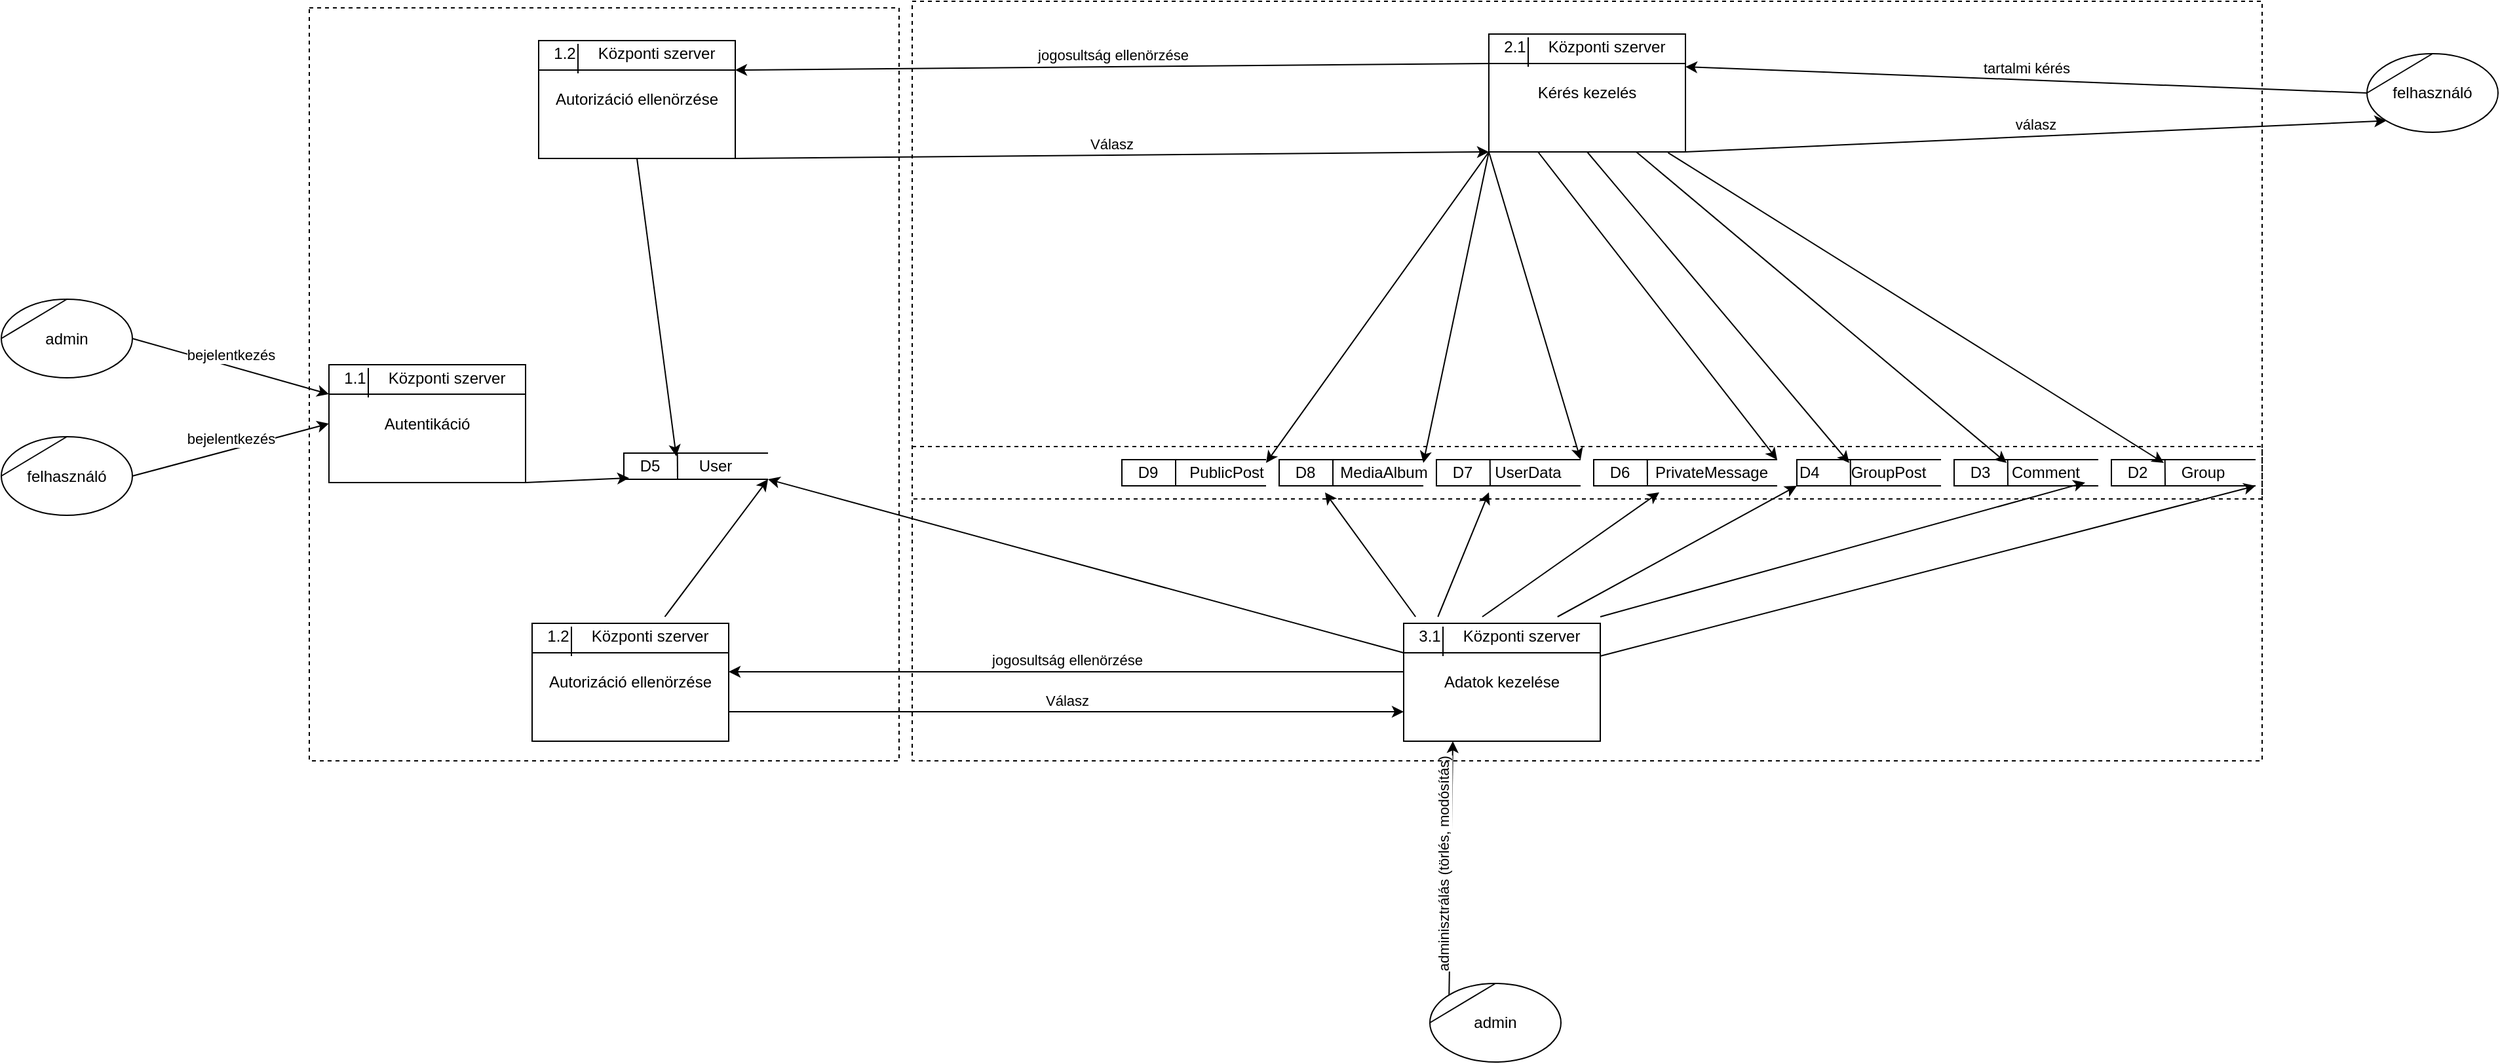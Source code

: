 <mxfile version="15.5.6" type="device"><diagram id="shE9v0hnylNguthQycy4" name="Page-1"><mxGraphModel dx="2881" dy="1246" grid="1" gridSize="10" guides="1" tooltips="1" connect="1" arrows="1" fold="1" page="1" pageScale="1" pageWidth="850" pageHeight="1100" math="0" shadow="0"><root><mxCell id="0"/><mxCell id="1" parent="0"/><mxCell id="be3AMiHYgtLkQ3gNRqeP-2" value="Kérés kezelés" style="rounded=0;whiteSpace=wrap;html=1;fillColor=default;" parent="1" vertex="1"><mxGeometry x="420" y="85" width="150" height="90" as="geometry"/></mxCell><mxCell id="be3AMiHYgtLkQ3gNRqeP-3" value="2.1" style="text;html=1;strokeColor=none;fillColor=none;align=center;verticalAlign=middle;whiteSpace=wrap;rounded=0;" parent="1" vertex="1"><mxGeometry x="410" y="80" width="60" height="30" as="geometry"/></mxCell><mxCell id="be3AMiHYgtLkQ3gNRqeP-4" value="Központi szerver" style="text;html=1;strokeColor=none;fillColor=none;align=center;verticalAlign=middle;whiteSpace=wrap;rounded=0;" parent="1" vertex="1"><mxGeometry x="450" y="80" width="120" height="30" as="geometry"/></mxCell><mxCell id="be3AMiHYgtLkQ3gNRqeP-5" value="" style="endArrow=none;html=1;rounded=0;entryX=1;entryY=0.25;entryDx=0;entryDy=0;exitX=0;exitY=0.25;exitDx=0;exitDy=0;" parent="1" source="be3AMiHYgtLkQ3gNRqeP-2" target="be3AMiHYgtLkQ3gNRqeP-2" edge="1"><mxGeometry width="50" height="50" relative="1" as="geometry"><mxPoint x="280" y="405" as="sourcePoint"/><mxPoint x="330" y="355" as="targetPoint"/></mxGeometry></mxCell><mxCell id="be3AMiHYgtLkQ3gNRqeP-6" value="" style="endArrow=none;html=1;rounded=0;entryX=0;entryY=0.25;entryDx=0;entryDy=0;exitX=0;exitY=1;exitDx=0;exitDy=0;" parent="1" source="be3AMiHYgtLkQ3gNRqeP-4" target="be3AMiHYgtLkQ3gNRqeP-4" edge="1"><mxGeometry width="50" height="50" relative="1" as="geometry"><mxPoint x="280" y="405" as="sourcePoint"/><mxPoint x="330" y="355" as="targetPoint"/></mxGeometry></mxCell><mxCell id="be3AMiHYgtLkQ3gNRqeP-8" value="&lt;div&gt;felhasználó&lt;/div&gt;" style="ellipse;whiteSpace=wrap;html=1;" parent="1" vertex="1"><mxGeometry x="1090" y="100" width="100" height="60" as="geometry"/></mxCell><mxCell id="be3AMiHYgtLkQ3gNRqeP-9" value="tartalmi kérés" style="endArrow=classic;html=1;rounded=0;entryX=1;entryY=1;entryDx=0;entryDy=0;exitX=0;exitY=0.5;exitDx=0;exitDy=0;horizontal=1;verticalAlign=bottom;" parent="1" source="be3AMiHYgtLkQ3gNRqeP-8" target="be3AMiHYgtLkQ3gNRqeP-4" edge="1"><mxGeometry width="50" height="50" relative="1" as="geometry"><mxPoint x="400" y="350" as="sourcePoint"/><mxPoint x="450" y="300" as="targetPoint"/></mxGeometry></mxCell><mxCell id="be3AMiHYgtLkQ3gNRqeP-10" value="Autorizáció ellenörzése" style="rounded=0;whiteSpace=wrap;html=1;fillColor=default;" parent="1" vertex="1"><mxGeometry x="-305" y="90" width="150" height="90" as="geometry"/></mxCell><mxCell id="be3AMiHYgtLkQ3gNRqeP-11" value="1.2" style="text;html=1;strokeColor=none;fillColor=none;align=center;verticalAlign=middle;whiteSpace=wrap;rounded=0;" parent="1" vertex="1"><mxGeometry x="-315" y="85" width="60" height="30" as="geometry"/></mxCell><mxCell id="be3AMiHYgtLkQ3gNRqeP-12" value="Központi szerver" style="text;html=1;strokeColor=none;fillColor=none;align=center;verticalAlign=middle;whiteSpace=wrap;rounded=0;" parent="1" vertex="1"><mxGeometry x="-275" y="85" width="120" height="30" as="geometry"/></mxCell><mxCell id="be3AMiHYgtLkQ3gNRqeP-13" value="" style="endArrow=none;html=1;rounded=0;entryX=1;entryY=0.25;entryDx=0;entryDy=0;exitX=0;exitY=0.25;exitDx=0;exitDy=0;" parent="1" source="be3AMiHYgtLkQ3gNRqeP-10" target="be3AMiHYgtLkQ3gNRqeP-10" edge="1"><mxGeometry width="50" height="50" relative="1" as="geometry"><mxPoint x="-445" y="410" as="sourcePoint"/><mxPoint x="-395" y="360" as="targetPoint"/></mxGeometry></mxCell><mxCell id="be3AMiHYgtLkQ3gNRqeP-14" value="" style="endArrow=none;html=1;rounded=0;entryX=0;entryY=0.25;entryDx=0;entryDy=0;exitX=0;exitY=1;exitDx=0;exitDy=0;" parent="1" source="be3AMiHYgtLkQ3gNRqeP-12" target="be3AMiHYgtLkQ3gNRqeP-12" edge="1"><mxGeometry width="50" height="50" relative="1" as="geometry"><mxPoint x="-445" y="410" as="sourcePoint"/><mxPoint x="-395" y="360" as="targetPoint"/></mxGeometry></mxCell><mxCell id="be3AMiHYgtLkQ3gNRqeP-15" value="jogosultság ellenörzése" style="endArrow=classic;html=1;rounded=0;entryX=1;entryY=0.25;entryDx=0;entryDy=0;exitX=0;exitY=0.25;exitDx=0;exitDy=0;verticalAlign=bottom;" parent="1" source="be3AMiHYgtLkQ3gNRqeP-2" target="be3AMiHYgtLkQ3gNRqeP-10" edge="1"><mxGeometry width="50" height="50" relative="1" as="geometry"><mxPoint x="400" y="350" as="sourcePoint"/><mxPoint x="450" y="300" as="targetPoint"/></mxGeometry></mxCell><mxCell id="be3AMiHYgtLkQ3gNRqeP-16" value="Válasz" style="endArrow=classic;html=1;rounded=0;entryX=0;entryY=1;entryDx=0;entryDy=0;exitX=1;exitY=1;exitDx=0;exitDy=0;verticalAlign=bottom;startArrow=none;" parent="1" source="be3AMiHYgtLkQ3gNRqeP-10" target="be3AMiHYgtLkQ3gNRqeP-2" edge="1"><mxGeometry width="50" height="50" relative="1" as="geometry"><mxPoint x="400" y="350" as="sourcePoint"/><mxPoint x="450" y="300" as="targetPoint"/></mxGeometry></mxCell><mxCell id="be3AMiHYgtLkQ3gNRqeP-21" value="" style="strokeWidth=1;html=1;shape=mxgraph.flowchart.annotation_1;align=left;pointerEvents=1;fillColor=#FFFFFF;" parent="1" vertex="1"><mxGeometry x="500" y="410" width="140" height="20" as="geometry"/></mxCell><mxCell id="be3AMiHYgtLkQ3gNRqeP-22" value="" style="endArrow=none;html=1;rounded=0;entryX=0.292;entryY=-0.017;entryDx=0;entryDy=0;entryPerimeter=0;" parent="1" target="be3AMiHYgtLkQ3gNRqeP-21" edge="1"><mxGeometry width="50" height="50" relative="1" as="geometry"><mxPoint x="541" y="430" as="sourcePoint"/><mxPoint x="541" y="415" as="targetPoint"/></mxGeometry></mxCell><mxCell id="be3AMiHYgtLkQ3gNRqeP-23" value="D6" style="text;html=1;strokeColor=none;fillColor=none;align=center;verticalAlign=middle;whiteSpace=wrap;rounded=0;" parent="1" vertex="1"><mxGeometry x="490" y="405" width="60" height="30" as="geometry"/></mxCell><mxCell id="be3AMiHYgtLkQ3gNRqeP-24" value="PrivateMessage" style="text;html=1;strokeColor=none;fillColor=none;align=center;verticalAlign=middle;whiteSpace=wrap;rounded=0;" parent="1" vertex="1"><mxGeometry x="560" y="405" width="60" height="30" as="geometry"/></mxCell><mxCell id="be3AMiHYgtLkQ3gNRqeP-25" value="" style="strokeWidth=1;html=1;shape=mxgraph.flowchart.annotation_1;align=left;pointerEvents=1;fillColor=#FFFFFF;" parent="1" vertex="1"><mxGeometry x="380" y="410" width="110" height="20" as="geometry"/></mxCell><mxCell id="be3AMiHYgtLkQ3gNRqeP-26" value="" style="endArrow=none;html=1;rounded=0;entryX=0.014;entryY=0.163;entryDx=0;entryDy=0;entryPerimeter=0;" parent="1" target="be3AMiHYgtLkQ3gNRqeP-28" edge="1"><mxGeometry width="50" height="50" relative="1" as="geometry"><mxPoint x="421" y="430" as="sourcePoint"/><mxPoint x="490" y="450" as="targetPoint"/></mxGeometry></mxCell><mxCell id="be3AMiHYgtLkQ3gNRqeP-27" value="D7" style="text;html=1;strokeColor=none;fillColor=none;align=center;verticalAlign=middle;whiteSpace=wrap;rounded=0;" parent="1" vertex="1"><mxGeometry x="370" y="405" width="60" height="30" as="geometry"/></mxCell><mxCell id="be3AMiHYgtLkQ3gNRqeP-28" value="UserData" style="text;html=1;strokeColor=none;fillColor=none;align=center;verticalAlign=middle;whiteSpace=wrap;rounded=0;" parent="1" vertex="1"><mxGeometry x="420" y="405" width="60" height="30" as="geometry"/></mxCell><mxCell id="be3AMiHYgtLkQ3gNRqeP-29" value="" style="strokeWidth=1;html=1;shape=mxgraph.flowchart.annotation_1;align=left;pointerEvents=1;fillColor=#FFFFFF;" parent="1" vertex="1"><mxGeometry x="260" y="410" width="110" height="20" as="geometry"/></mxCell><mxCell id="be3AMiHYgtLkQ3gNRqeP-30" value="" style="endArrow=none;html=1;rounded=0;" parent="1" edge="1"><mxGeometry width="50" height="50" relative="1" as="geometry"><mxPoint x="301" y="430" as="sourcePoint"/><mxPoint x="301" y="410" as="targetPoint"/></mxGeometry></mxCell><mxCell id="be3AMiHYgtLkQ3gNRqeP-31" value="D8" style="text;html=1;strokeColor=none;fillColor=none;align=center;verticalAlign=middle;whiteSpace=wrap;rounded=0;" parent="1" vertex="1"><mxGeometry x="250" y="405" width="60" height="30" as="geometry"/></mxCell><mxCell id="be3AMiHYgtLkQ3gNRqeP-32" value="MediaAlbum" style="text;html=1;strokeColor=none;fillColor=none;align=center;verticalAlign=middle;whiteSpace=wrap;rounded=0;" parent="1" vertex="1"><mxGeometry x="310" y="405" width="60" height="30" as="geometry"/></mxCell><mxCell id="be3AMiHYgtLkQ3gNRqeP-33" value="" style="strokeWidth=1;html=1;shape=mxgraph.flowchart.annotation_1;align=left;pointerEvents=1;fillColor=#FFFFFF;" parent="1" vertex="1"><mxGeometry x="140" y="410" width="110" height="20" as="geometry"/></mxCell><mxCell id="be3AMiHYgtLkQ3gNRqeP-34" value="" style="endArrow=none;html=1;rounded=0;" parent="1" edge="1"><mxGeometry width="50" height="50" relative="1" as="geometry"><mxPoint x="181" y="430" as="sourcePoint"/><mxPoint x="181" y="410" as="targetPoint"/></mxGeometry></mxCell><mxCell id="be3AMiHYgtLkQ3gNRqeP-35" value="D9" style="text;html=1;strokeColor=none;fillColor=none;align=center;verticalAlign=middle;whiteSpace=wrap;rounded=0;" parent="1" vertex="1"><mxGeometry x="130" y="405" width="60" height="30" as="geometry"/></mxCell><mxCell id="be3AMiHYgtLkQ3gNRqeP-36" value="PublicPost" style="text;html=1;strokeColor=none;fillColor=none;align=center;verticalAlign=middle;whiteSpace=wrap;rounded=0;" parent="1" vertex="1"><mxGeometry x="190" y="405" width="60" height="30" as="geometry"/></mxCell><mxCell id="be3AMiHYgtLkQ3gNRqeP-48" value="" style="strokeWidth=1;html=1;shape=mxgraph.flowchart.annotation_1;align=left;pointerEvents=1;fillColor=#FFFFFF;" parent="1" vertex="1"><mxGeometry x="895" y="410" width="110" height="20" as="geometry"/></mxCell><mxCell id="be3AMiHYgtLkQ3gNRqeP-49" value="" style="endArrow=none;html=1;rounded=0;entryX=0.014;entryY=0.163;entryDx=0;entryDy=0;entryPerimeter=0;" parent="1" target="be3AMiHYgtLkQ3gNRqeP-51" edge="1"><mxGeometry width="50" height="50" relative="1" as="geometry"><mxPoint x="936" y="430" as="sourcePoint"/><mxPoint x="1005" y="450" as="targetPoint"/></mxGeometry></mxCell><mxCell id="be3AMiHYgtLkQ3gNRqeP-50" value="D2" style="text;html=1;strokeColor=none;fillColor=none;align=center;verticalAlign=middle;whiteSpace=wrap;rounded=0;" parent="1" vertex="1"><mxGeometry x="885" y="405" width="60" height="30" as="geometry"/></mxCell><mxCell id="be3AMiHYgtLkQ3gNRqeP-51" value="Group" style="text;html=1;strokeColor=none;fillColor=none;align=center;verticalAlign=middle;whiteSpace=wrap;rounded=0;" parent="1" vertex="1"><mxGeometry x="935" y="405" width="60" height="30" as="geometry"/></mxCell><mxCell id="be3AMiHYgtLkQ3gNRqeP-52" value="" style="strokeWidth=1;html=1;shape=mxgraph.flowchart.annotation_1;align=left;pointerEvents=1;fillColor=#FFFFFF;" parent="1" vertex="1"><mxGeometry x="775" y="410" width="110" height="20" as="geometry"/></mxCell><mxCell id="be3AMiHYgtLkQ3gNRqeP-53" value="" style="endArrow=none;html=1;rounded=0;entryX=0.014;entryY=0.163;entryDx=0;entryDy=0;entryPerimeter=0;" parent="1" target="be3AMiHYgtLkQ3gNRqeP-55" edge="1"><mxGeometry width="50" height="50" relative="1" as="geometry"><mxPoint x="816" y="430" as="sourcePoint"/><mxPoint x="885" y="450" as="targetPoint"/></mxGeometry></mxCell><mxCell id="be3AMiHYgtLkQ3gNRqeP-54" value="D3" style="text;html=1;strokeColor=none;fillColor=none;align=center;verticalAlign=middle;whiteSpace=wrap;rounded=0;" parent="1" vertex="1"><mxGeometry x="765" y="405" width="60" height="30" as="geometry"/></mxCell><mxCell id="be3AMiHYgtLkQ3gNRqeP-55" value="&lt;div&gt;Comment&lt;/div&gt;" style="text;html=1;strokeColor=none;fillColor=none;align=center;verticalAlign=middle;whiteSpace=wrap;rounded=0;" parent="1" vertex="1"><mxGeometry x="815" y="405" width="60" height="30" as="geometry"/></mxCell><mxCell id="be3AMiHYgtLkQ3gNRqeP-56" value="D4" style="strokeWidth=1;html=1;shape=mxgraph.flowchart.annotation_1;align=left;pointerEvents=1;fillColor=#FFFFFF;" parent="1" vertex="1"><mxGeometry x="655" y="410" width="110" height="20" as="geometry"/></mxCell><mxCell id="be3AMiHYgtLkQ3gNRqeP-57" value="" style="endArrow=none;html=1;rounded=0;entryX=0.014;entryY=0.163;entryDx=0;entryDy=0;entryPerimeter=0;" parent="1" target="be3AMiHYgtLkQ3gNRqeP-58" edge="1"><mxGeometry width="50" height="50" relative="1" as="geometry"><mxPoint x="696" y="430" as="sourcePoint"/><mxPoint x="765" y="450" as="targetPoint"/></mxGeometry></mxCell><mxCell id="be3AMiHYgtLkQ3gNRqeP-58" value="GroupPost" style="text;html=1;strokeColor=none;fillColor=none;align=center;verticalAlign=middle;whiteSpace=wrap;rounded=0;" parent="1" vertex="1"><mxGeometry x="695" y="405" width="60" height="30" as="geometry"/></mxCell><mxCell id="be3AMiHYgtLkQ3gNRqeP-59" value="válasz" style="endArrow=classic;html=1;rounded=0;entryX=0;entryY=1;entryDx=0;entryDy=0;exitX=1;exitY=1;exitDx=0;exitDy=0;verticalAlign=bottom;" parent="1" source="be3AMiHYgtLkQ3gNRqeP-2" target="be3AMiHYgtLkQ3gNRqeP-8" edge="1"><mxGeometry width="50" height="50" relative="1" as="geometry"><mxPoint x="400" y="350" as="sourcePoint"/><mxPoint x="450" y="300" as="targetPoint"/></mxGeometry></mxCell><mxCell id="be3AMiHYgtLkQ3gNRqeP-60" value="" style="endArrow=classic;html=1;rounded=0;entryX=1;entryY=0.25;entryDx=0;entryDy=0;exitX=0;exitY=1;exitDx=0;exitDy=0;" parent="1" source="be3AMiHYgtLkQ3gNRqeP-2" target="be3AMiHYgtLkQ3gNRqeP-36" edge="1"><mxGeometry width="50" height="50" relative="1" as="geometry"><mxPoint x="400" y="320" as="sourcePoint"/><mxPoint x="450" y="270" as="targetPoint"/></mxGeometry></mxCell><mxCell id="be3AMiHYgtLkQ3gNRqeP-61" value="" style="endArrow=classic;html=1;rounded=0;entryX=1;entryY=0.25;entryDx=0;entryDy=0;exitX=0;exitY=1;exitDx=0;exitDy=0;" parent="1" source="be3AMiHYgtLkQ3gNRqeP-2" target="be3AMiHYgtLkQ3gNRqeP-32" edge="1"><mxGeometry width="50" height="50" relative="1" as="geometry"><mxPoint x="400" y="260" as="sourcePoint"/><mxPoint x="450" y="210" as="targetPoint"/></mxGeometry></mxCell><mxCell id="be3AMiHYgtLkQ3gNRqeP-62" value="" style="endArrow=classic;html=1;rounded=0;entryX=1;entryY=0;entryDx=0;entryDy=0;entryPerimeter=0;exitX=0;exitY=1;exitDx=0;exitDy=0;" parent="1" source="be3AMiHYgtLkQ3gNRqeP-2" target="be3AMiHYgtLkQ3gNRqeP-25" edge="1"><mxGeometry width="50" height="50" relative="1" as="geometry"><mxPoint x="400" y="260" as="sourcePoint"/><mxPoint x="450" y="210" as="targetPoint"/></mxGeometry></mxCell><mxCell id="be3AMiHYgtLkQ3gNRqeP-63" value="" style="endArrow=classic;html=1;rounded=0;entryX=1;entryY=0;entryDx=0;entryDy=0;entryPerimeter=0;exitX=0.25;exitY=1;exitDx=0;exitDy=0;" parent="1" source="be3AMiHYgtLkQ3gNRqeP-2" target="be3AMiHYgtLkQ3gNRqeP-21" edge="1"><mxGeometry width="50" height="50" relative="1" as="geometry"><mxPoint x="400" y="260" as="sourcePoint"/><mxPoint x="450" y="210" as="targetPoint"/></mxGeometry></mxCell><mxCell id="be3AMiHYgtLkQ3gNRqeP-64" value="" style="endArrow=classic;html=1;rounded=0;entryX=0;entryY=0.25;entryDx=0;entryDy=0;exitX=0.5;exitY=1;exitDx=0;exitDy=0;" parent="1" source="be3AMiHYgtLkQ3gNRqeP-2" target="be3AMiHYgtLkQ3gNRqeP-58" edge="1"><mxGeometry width="50" height="50" relative="1" as="geometry"><mxPoint x="400" y="260" as="sourcePoint"/><mxPoint x="450" y="210" as="targetPoint"/></mxGeometry></mxCell><mxCell id="be3AMiHYgtLkQ3gNRqeP-65" value="" style="endArrow=classic;html=1;rounded=0;exitX=0.75;exitY=1;exitDx=0;exitDy=0;entryX=0;entryY=0.25;entryDx=0;entryDy=0;" parent="1" source="be3AMiHYgtLkQ3gNRqeP-2" target="be3AMiHYgtLkQ3gNRqeP-55" edge="1"><mxGeometry width="50" height="50" relative="1" as="geometry"><mxPoint x="400" y="260" as="sourcePoint"/><mxPoint x="450" y="210" as="targetPoint"/></mxGeometry></mxCell><mxCell id="be3AMiHYgtLkQ3gNRqeP-66" value="" style="endArrow=classic;html=1;rounded=0;entryX=0;entryY=0.25;entryDx=0;entryDy=0;exitX=0.911;exitY=1.006;exitDx=0;exitDy=0;exitPerimeter=0;" parent="1" source="be3AMiHYgtLkQ3gNRqeP-2" target="be3AMiHYgtLkQ3gNRqeP-51" edge="1"><mxGeometry width="50" height="50" relative="1" as="geometry"><mxPoint x="440" y="270" as="sourcePoint"/><mxPoint x="490" y="220" as="targetPoint"/></mxGeometry></mxCell><mxCell id="be3AMiHYgtLkQ3gNRqeP-69" value="" style="endArrow=none;html=1;rounded=0;entryX=0.5;entryY=0;entryDx=0;entryDy=0;" parent="1" target="be3AMiHYgtLkQ3gNRqeP-8" edge="1"><mxGeometry width="50" height="50" relative="1" as="geometry"><mxPoint x="1090" y="130" as="sourcePoint"/><mxPoint x="810" y="330" as="targetPoint"/></mxGeometry></mxCell><mxCell id="be3AMiHYgtLkQ3gNRqeP-70" value="Autentikáció" style="rounded=0;whiteSpace=wrap;html=1;fillColor=default;" parent="1" vertex="1"><mxGeometry x="-465" y="337.5" width="150" height="90" as="geometry"/></mxCell><mxCell id="be3AMiHYgtLkQ3gNRqeP-71" value="1.1" style="text;html=1;strokeColor=none;fillColor=none;align=center;verticalAlign=middle;whiteSpace=wrap;rounded=0;" parent="1" vertex="1"><mxGeometry x="-475" y="332.5" width="60" height="30" as="geometry"/></mxCell><mxCell id="be3AMiHYgtLkQ3gNRqeP-72" value="Központi szerver" style="text;html=1;strokeColor=none;fillColor=none;align=center;verticalAlign=middle;whiteSpace=wrap;rounded=0;" parent="1" vertex="1"><mxGeometry x="-435" y="332.5" width="120" height="30" as="geometry"/></mxCell><mxCell id="be3AMiHYgtLkQ3gNRqeP-73" value="" style="endArrow=none;html=1;rounded=0;entryX=1;entryY=0.25;entryDx=0;entryDy=0;exitX=0;exitY=0.25;exitDx=0;exitDy=0;" parent="1" source="be3AMiHYgtLkQ3gNRqeP-70" target="be3AMiHYgtLkQ3gNRqeP-70" edge="1"><mxGeometry width="50" height="50" relative="1" as="geometry"><mxPoint x="-605" y="657.5" as="sourcePoint"/><mxPoint x="-555" y="607.5" as="targetPoint"/></mxGeometry></mxCell><mxCell id="be3AMiHYgtLkQ3gNRqeP-74" value="" style="endArrow=none;html=1;rounded=0;entryX=0;entryY=0.25;entryDx=0;entryDy=0;exitX=0;exitY=1;exitDx=0;exitDy=0;" parent="1" source="be3AMiHYgtLkQ3gNRqeP-72" target="be3AMiHYgtLkQ3gNRqeP-72" edge="1"><mxGeometry width="50" height="50" relative="1" as="geometry"><mxPoint x="-605" y="657.5" as="sourcePoint"/><mxPoint x="-555" y="607.5" as="targetPoint"/></mxGeometry></mxCell><mxCell id="be3AMiHYgtLkQ3gNRqeP-75" value="" style="strokeWidth=1;html=1;shape=mxgraph.flowchart.annotation_1;align=left;pointerEvents=1;fillColor=#FFFFFF;" parent="1" vertex="1"><mxGeometry x="-240" y="405" width="110" height="20" as="geometry"/></mxCell><mxCell id="be3AMiHYgtLkQ3gNRqeP-76" value="" style="endArrow=none;html=1;rounded=0;entryX=0.014;entryY=0.163;entryDx=0;entryDy=0;entryPerimeter=0;" parent="1" target="be3AMiHYgtLkQ3gNRqeP-78" edge="1"><mxGeometry width="50" height="50" relative="1" as="geometry"><mxPoint x="-199" y="425" as="sourcePoint"/><mxPoint x="-130" y="445" as="targetPoint"/></mxGeometry></mxCell><mxCell id="be3AMiHYgtLkQ3gNRqeP-77" value="D5" style="text;html=1;strokeColor=none;fillColor=none;align=center;verticalAlign=middle;whiteSpace=wrap;rounded=0;" parent="1" vertex="1"><mxGeometry x="-250" y="400" width="60" height="30" as="geometry"/></mxCell><mxCell id="be3AMiHYgtLkQ3gNRqeP-78" value="User" style="text;html=1;strokeColor=none;fillColor=none;align=center;verticalAlign=middle;whiteSpace=wrap;rounded=0;" parent="1" vertex="1"><mxGeometry x="-200" y="400" width="60" height="30" as="geometry"/></mxCell><mxCell id="be3AMiHYgtLkQ3gNRqeP-79" value="" style="endArrow=classic;html=1;rounded=0;exitX=1;exitY=1;exitDx=0;exitDy=0;" parent="1" source="be3AMiHYgtLkQ3gNRqeP-70" edge="1"><mxGeometry width="50" height="50" relative="1" as="geometry"><mxPoint x="-90" y="477.5" as="sourcePoint"/><mxPoint x="-236" y="424" as="targetPoint"/></mxGeometry></mxCell><mxCell id="be3AMiHYgtLkQ3gNRqeP-80" value="&lt;div&gt;felhasználó&lt;/div&gt;" style="ellipse;whiteSpace=wrap;html=1;" parent="1" vertex="1"><mxGeometry x="-715" y="392.5" width="100" height="60" as="geometry"/></mxCell><mxCell id="be3AMiHYgtLkQ3gNRqeP-81" value="" style="endArrow=none;html=1;rounded=0;entryX=0.5;entryY=0;entryDx=0;entryDy=0;" parent="1" target="be3AMiHYgtLkQ3gNRqeP-80" edge="1"><mxGeometry width="50" height="50" relative="1" as="geometry"><mxPoint x="-715" y="422.5" as="sourcePoint"/><mxPoint x="-995" y="622.5" as="targetPoint"/></mxGeometry></mxCell><mxCell id="be3AMiHYgtLkQ3gNRqeP-82" value="bejelentkezés" style="endArrow=classic;html=1;rounded=0;entryX=0;entryY=0.5;entryDx=0;entryDy=0;exitX=1;exitY=0.5;exitDx=0;exitDy=0;verticalAlign=bottom;" parent="1" source="be3AMiHYgtLkQ3gNRqeP-80" target="be3AMiHYgtLkQ3gNRqeP-70" edge="1"><mxGeometry width="50" height="50" relative="1" as="geometry"><mxPoint x="-155" y="357.5" as="sourcePoint"/><mxPoint x="-105" y="307.5" as="targetPoint"/></mxGeometry></mxCell><mxCell id="be3AMiHYgtLkQ3gNRqeP-85" value="admin" style="ellipse;whiteSpace=wrap;html=1;" parent="1" vertex="1"><mxGeometry x="-715" y="287.5" width="100" height="60" as="geometry"/></mxCell><mxCell id="be3AMiHYgtLkQ3gNRqeP-86" value="" style="endArrow=none;html=1;rounded=0;entryX=0.5;entryY=0;entryDx=0;entryDy=0;" parent="1" target="be3AMiHYgtLkQ3gNRqeP-85" edge="1"><mxGeometry width="50" height="50" relative="1" as="geometry"><mxPoint x="-715" y="317.5" as="sourcePoint"/><mxPoint x="-995" y="517.5" as="targetPoint"/></mxGeometry></mxCell><mxCell id="be3AMiHYgtLkQ3gNRqeP-87" value="bejelentkezés" style="endArrow=classic;html=1;rounded=0;entryX=0;entryY=0.25;entryDx=0;entryDy=0;exitX=1;exitY=0.5;exitDx=0;exitDy=0;verticalAlign=bottom;" parent="1" source="be3AMiHYgtLkQ3gNRqeP-85" target="be3AMiHYgtLkQ3gNRqeP-70" edge="1"><mxGeometry width="50" height="50" relative="1" as="geometry"><mxPoint x="-35" y="267.5" as="sourcePoint"/><mxPoint x="15" y="217.5" as="targetPoint"/></mxGeometry></mxCell><mxCell id="be3AMiHYgtLkQ3gNRqeP-88" value="admin" style="ellipse;whiteSpace=wrap;html=1;verticalAlign=middle;" parent="1" vertex="1"><mxGeometry x="375" y="810" width="100" height="60" as="geometry"/></mxCell><mxCell id="be3AMiHYgtLkQ3gNRqeP-89" value="" style="endArrow=none;html=1;rounded=0;entryX=0.5;entryY=0;entryDx=0;entryDy=0;verticalAlign=middle;exitX=0;exitY=0.5;exitDx=0;exitDy=0;" parent="1" source="be3AMiHYgtLkQ3gNRqeP-88" target="be3AMiHYgtLkQ3gNRqeP-88" edge="1"><mxGeometry width="50" height="50" relative="1" as="geometry"><mxPoint x="395" y="780" as="sourcePoint"/><mxPoint x="115" y="980" as="targetPoint"/></mxGeometry></mxCell><mxCell id="be3AMiHYgtLkQ3gNRqeP-90" value="Adatok kezelése" style="rounded=0;whiteSpace=wrap;html=1;fillColor=default;" parent="1" vertex="1"><mxGeometry x="355" y="535" width="150" height="90" as="geometry"/></mxCell><mxCell id="be3AMiHYgtLkQ3gNRqeP-91" value="3.1" style="text;html=1;strokeColor=none;fillColor=none;align=center;verticalAlign=middle;whiteSpace=wrap;rounded=0;" parent="1" vertex="1"><mxGeometry x="345" y="530" width="60" height="30" as="geometry"/></mxCell><mxCell id="be3AMiHYgtLkQ3gNRqeP-92" value="Központi szerver" style="text;html=1;strokeColor=none;fillColor=none;align=center;verticalAlign=middle;whiteSpace=wrap;rounded=0;" parent="1" vertex="1"><mxGeometry x="385" y="530" width="120" height="30" as="geometry"/></mxCell><mxCell id="be3AMiHYgtLkQ3gNRqeP-93" value="" style="endArrow=none;html=1;rounded=0;entryX=1;entryY=0.25;entryDx=0;entryDy=0;exitX=0;exitY=0.25;exitDx=0;exitDy=0;" parent="1" source="be3AMiHYgtLkQ3gNRqeP-90" target="be3AMiHYgtLkQ3gNRqeP-90" edge="1"><mxGeometry width="50" height="50" relative="1" as="geometry"><mxPoint x="215" y="855" as="sourcePoint"/><mxPoint x="265" y="805" as="targetPoint"/></mxGeometry></mxCell><mxCell id="be3AMiHYgtLkQ3gNRqeP-94" value="" style="endArrow=none;html=1;rounded=0;entryX=0;entryY=0.25;entryDx=0;entryDy=0;exitX=0;exitY=1;exitDx=0;exitDy=0;" parent="1" source="be3AMiHYgtLkQ3gNRqeP-92" target="be3AMiHYgtLkQ3gNRqeP-92" edge="1"><mxGeometry width="50" height="50" relative="1" as="geometry"><mxPoint x="215" y="855" as="sourcePoint"/><mxPoint x="265" y="805" as="targetPoint"/></mxGeometry></mxCell><mxCell id="be3AMiHYgtLkQ3gNRqeP-95" value="adminisztrálás (törlés, modósítás)" style="endArrow=classic;html=1;rounded=0;entryX=0.25;entryY=1;entryDx=0;entryDy=0;exitX=0;exitY=0;exitDx=0;exitDy=0;verticalAlign=bottom;horizontal=0;fontSize=11;" parent="1" source="be3AMiHYgtLkQ3gNRqeP-88" target="be3AMiHYgtLkQ3gNRqeP-90" edge="1"><mxGeometry width="50" height="50" relative="1" as="geometry"><mxPoint x="290" y="450" as="sourcePoint"/><mxPoint x="340" y="400" as="targetPoint"/></mxGeometry></mxCell><mxCell id="be3AMiHYgtLkQ3gNRqeP-96" value="" style="endArrow=classic;html=1;rounded=0;fontSize=11;entryX=1;entryY=1;entryDx=0;entryDy=0;entryPerimeter=0;exitX=0;exitY=0.25;exitDx=0;exitDy=0;" parent="1" source="be3AMiHYgtLkQ3gNRqeP-90" target="be3AMiHYgtLkQ3gNRqeP-75" edge="1"><mxGeometry width="50" height="50" relative="1" as="geometry"><mxPoint x="220" y="480" as="sourcePoint"/><mxPoint x="270" y="430" as="targetPoint"/></mxGeometry></mxCell><mxCell id="be3AMiHYgtLkQ3gNRqeP-98" value="" style="endArrow=classic;html=1;rounded=0;fontSize=11;entryX=0.75;entryY=1;entryDx=0;entryDy=0;" parent="1" source="be3AMiHYgtLkQ3gNRqeP-91" target="be3AMiHYgtLkQ3gNRqeP-31" edge="1"><mxGeometry width="50" height="50" relative="1" as="geometry"><mxPoint x="340" y="510" as="sourcePoint"/><mxPoint x="390" y="460" as="targetPoint"/></mxGeometry></mxCell><mxCell id="be3AMiHYgtLkQ3gNRqeP-99" value="" style="endArrow=classic;html=1;rounded=0;fontSize=11;entryX=0;entryY=1;entryDx=0;entryDy=0;" parent="1" source="be3AMiHYgtLkQ3gNRqeP-91" target="be3AMiHYgtLkQ3gNRqeP-28" edge="1"><mxGeometry width="50" height="50" relative="1" as="geometry"><mxPoint x="340" y="510" as="sourcePoint"/><mxPoint x="390" y="460" as="targetPoint"/></mxGeometry></mxCell><mxCell id="be3AMiHYgtLkQ3gNRqeP-100" value="" style="endArrow=classic;html=1;rounded=0;fontSize=11;entryX=1;entryY=1;entryDx=0;entryDy=0;exitX=0.25;exitY=0;exitDx=0;exitDy=0;" parent="1" source="be3AMiHYgtLkQ3gNRqeP-92" target="be3AMiHYgtLkQ3gNRqeP-23" edge="1"><mxGeometry width="50" height="50" relative="1" as="geometry"><mxPoint x="340" y="510" as="sourcePoint"/><mxPoint x="390" y="460" as="targetPoint"/></mxGeometry></mxCell><mxCell id="be3AMiHYgtLkQ3gNRqeP-101" value="Autorizáció ellenörzése" style="rounded=0;whiteSpace=wrap;html=1;fillColor=default;" parent="1" vertex="1"><mxGeometry x="-310" y="535" width="150" height="90" as="geometry"/></mxCell><mxCell id="be3AMiHYgtLkQ3gNRqeP-102" value="1.2" style="text;html=1;strokeColor=none;fillColor=none;align=center;verticalAlign=middle;whiteSpace=wrap;rounded=0;" parent="1" vertex="1"><mxGeometry x="-320" y="530" width="60" height="30" as="geometry"/></mxCell><mxCell id="be3AMiHYgtLkQ3gNRqeP-103" value="Központi szerver" style="text;html=1;strokeColor=none;fillColor=none;align=center;verticalAlign=middle;whiteSpace=wrap;rounded=0;" parent="1" vertex="1"><mxGeometry x="-280" y="530" width="120" height="30" as="geometry"/></mxCell><mxCell id="be3AMiHYgtLkQ3gNRqeP-104" value="" style="endArrow=none;html=1;rounded=0;entryX=1;entryY=0.25;entryDx=0;entryDy=0;exitX=0;exitY=0.25;exitDx=0;exitDy=0;" parent="1" source="be3AMiHYgtLkQ3gNRqeP-101" target="be3AMiHYgtLkQ3gNRqeP-101" edge="1"><mxGeometry width="50" height="50" relative="1" as="geometry"><mxPoint x="-450" y="855" as="sourcePoint"/><mxPoint x="-400" y="805" as="targetPoint"/></mxGeometry></mxCell><mxCell id="be3AMiHYgtLkQ3gNRqeP-105" value="" style="endArrow=none;html=1;rounded=0;entryX=0;entryY=0.25;entryDx=0;entryDy=0;exitX=0;exitY=1;exitDx=0;exitDy=0;" parent="1" source="be3AMiHYgtLkQ3gNRqeP-103" target="be3AMiHYgtLkQ3gNRqeP-103" edge="1"><mxGeometry width="50" height="50" relative="1" as="geometry"><mxPoint x="-450" y="855" as="sourcePoint"/><mxPoint x="-400" y="805" as="targetPoint"/></mxGeometry></mxCell><mxCell id="be3AMiHYgtLkQ3gNRqeP-106" value="jogosultság ellenörzése" style="endArrow=classic;html=1;rounded=0;verticalAlign=bottom;entryX=1;entryY=0.411;entryDx=0;entryDy=0;entryPerimeter=0;exitX=0;exitY=0.411;exitDx=0;exitDy=0;exitPerimeter=0;" parent="1" source="be3AMiHYgtLkQ3gNRqeP-90" target="be3AMiHYgtLkQ3gNRqeP-101" edge="1"><mxGeometry width="50" height="50" relative="1" as="geometry"><mxPoint x="350" y="572" as="sourcePoint"/><mxPoint x="190" y="571" as="targetPoint"/></mxGeometry></mxCell><mxCell id="be3AMiHYgtLkQ3gNRqeP-107" value="Válasz" style="endArrow=classic;html=1;rounded=0;entryX=0;entryY=0.75;entryDx=0;entryDy=0;exitX=1;exitY=0.75;exitDx=0;exitDy=0;verticalAlign=bottom;" parent="1" source="be3AMiHYgtLkQ3gNRqeP-101" target="be3AMiHYgtLkQ3gNRqeP-90" edge="1"><mxGeometry width="50" height="50" relative="1" as="geometry"><mxPoint x="540.0" y="600" as="sourcePoint"/><mxPoint x="710.0" y="600" as="targetPoint"/></mxGeometry></mxCell><mxCell id="be3AMiHYgtLkQ3gNRqeP-108" value="" style="endArrow=classic;html=1;rounded=0;fontSize=11;entryX=0;entryY=1;entryDx=0;entryDy=0;entryPerimeter=0;" parent="1" source="be3AMiHYgtLkQ3gNRqeP-92" target="be3AMiHYgtLkQ3gNRqeP-56" edge="1"><mxGeometry width="50" height="50" relative="1" as="geometry"><mxPoint x="460" y="400" as="sourcePoint"/><mxPoint x="510" y="350" as="targetPoint"/></mxGeometry></mxCell><mxCell id="be3AMiHYgtLkQ3gNRqeP-109" value="" style="endArrow=classic;html=1;rounded=0;fontSize=11;entryX=1;entryY=0.75;entryDx=0;entryDy=0;exitX=1;exitY=0;exitDx=0;exitDy=0;" parent="1" source="be3AMiHYgtLkQ3gNRqeP-92" target="be3AMiHYgtLkQ3gNRqeP-55" edge="1"><mxGeometry width="50" height="50" relative="1" as="geometry"><mxPoint x="520" y="400" as="sourcePoint"/><mxPoint x="570" y="350" as="targetPoint"/></mxGeometry></mxCell><mxCell id="be3AMiHYgtLkQ3gNRqeP-110" value="" style="endArrow=classic;html=1;rounded=0;fontSize=11;entryX=1;entryY=1;entryDx=0;entryDy=0;entryPerimeter=0;exitX=1;exitY=1;exitDx=0;exitDy=0;" parent="1" source="be3AMiHYgtLkQ3gNRqeP-92" target="be3AMiHYgtLkQ3gNRqeP-48" edge="1"><mxGeometry width="50" height="50" relative="1" as="geometry"><mxPoint x="520" y="400" as="sourcePoint"/><mxPoint x="570" y="350" as="targetPoint"/></mxGeometry></mxCell><mxCell id="EO6sffTlCiUw2Q9AngvU-4" value="" style="endArrow=classic;html=1;rounded=0;entryX=0;entryY=0.25;entryDx=0;entryDy=0;exitX=0.5;exitY=1;exitDx=0;exitDy=0;" parent="1" source="be3AMiHYgtLkQ3gNRqeP-10" target="be3AMiHYgtLkQ3gNRqeP-78" edge="1"><mxGeometry width="50" height="50" relative="1" as="geometry"><mxPoint x="110" y="410" as="sourcePoint"/><mxPoint x="160" y="360" as="targetPoint"/></mxGeometry></mxCell><mxCell id="be3AMiHYgtLkQ3gNRqeP-67" value="" style="rounded=0;whiteSpace=wrap;html=1;fontSize=12;strokeWidth=1;fillColor=none;dashed=1;" parent="1" vertex="1"><mxGeometry x="-20" y="400" width="1030" height="240" as="geometry"/></mxCell><mxCell id="EO6sffTlCiUw2Q9AngvU-6" value="" style="endArrow=classic;html=1;rounded=0;entryX=1;entryY=1;entryDx=0;entryDy=0;entryPerimeter=0;" parent="1" source="be3AMiHYgtLkQ3gNRqeP-103" target="be3AMiHYgtLkQ3gNRqeP-75" edge="1"><mxGeometry width="50" height="50" relative="1" as="geometry"><mxPoint x="210" y="490" as="sourcePoint"/><mxPoint x="260" y="440" as="targetPoint"/></mxGeometry></mxCell><mxCell id="cvEP9bFY9g2i21AwbJQw-1" value="" style="rounded=0;whiteSpace=wrap;html=1;fontSize=12;strokeWidth=1;fillColor=none;dashed=1;" vertex="1" parent="1"><mxGeometry x="-20" y="60" width="1030" height="380" as="geometry"/></mxCell><mxCell id="cvEP9bFY9g2i21AwbJQw-2" value="" style="rounded=0;whiteSpace=wrap;html=1;fontSize=12;strokeWidth=1;fillColor=none;dashed=1;" vertex="1" parent="1"><mxGeometry x="-480" y="65" width="450" height="575" as="geometry"/></mxCell></root></mxGraphModel></diagram></mxfile>